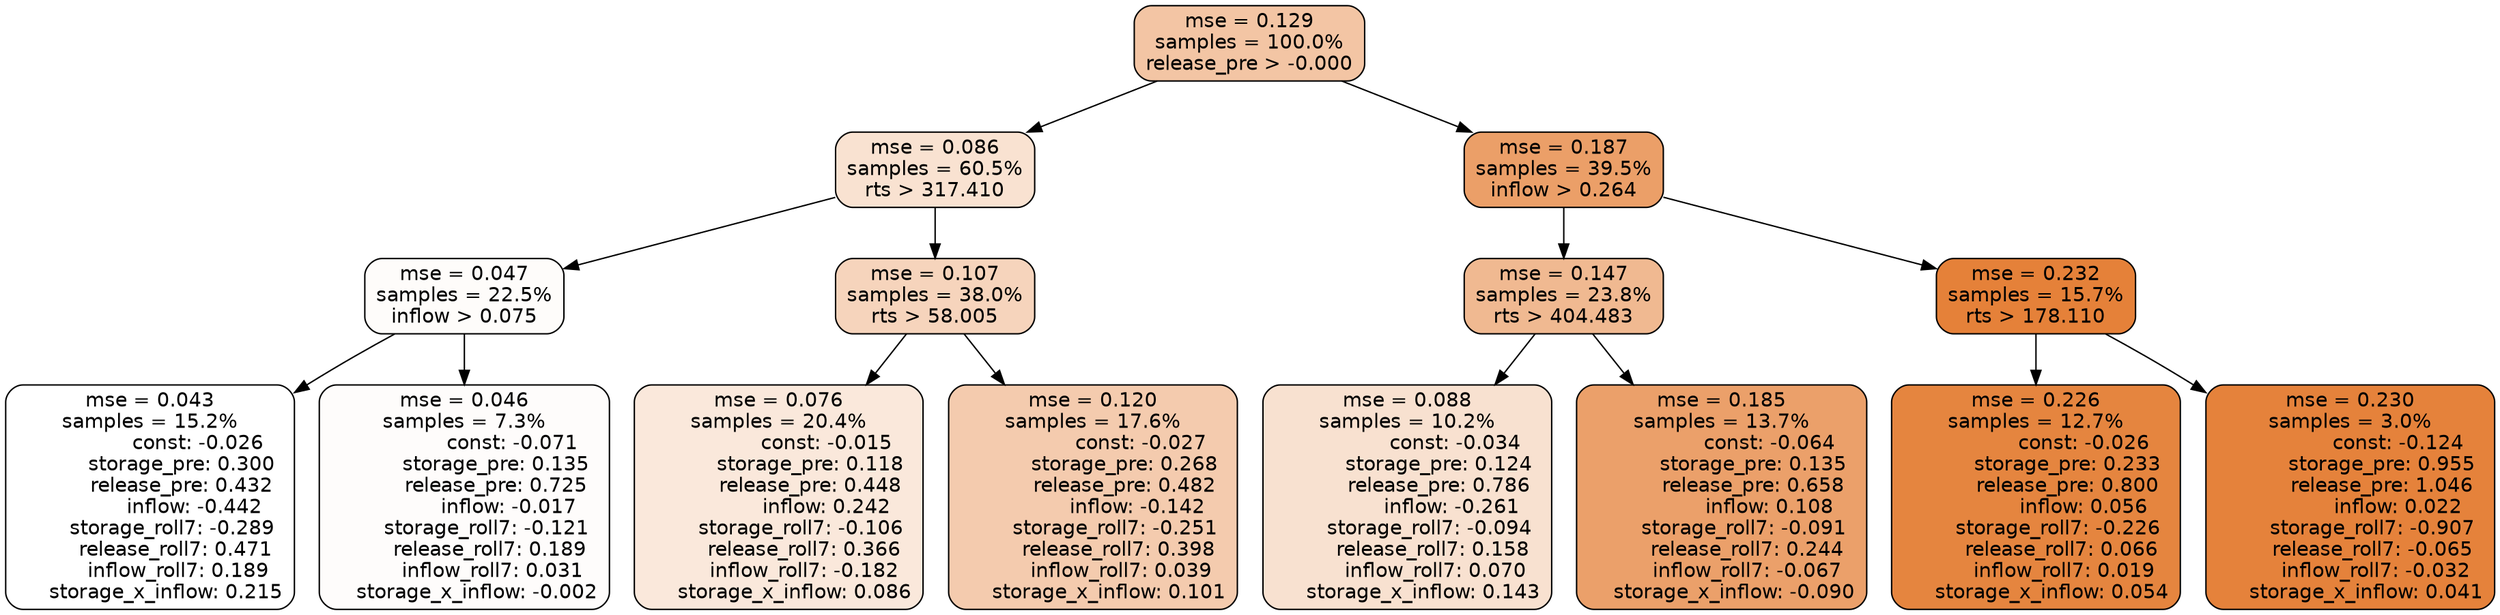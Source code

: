 digraph tree {
node [shape=rectangle, style="filled, rounded", color="black", fontname=helvetica] ;
edge [fontname=helvetica] ;
	"0" [label="mse = 0.129
samples = 100.0%
release_pre > -0.000", fillcolor="#f3c5a4"]
	"1" [label="mse = 0.086
samples = 60.5%
rts > 317.410", fillcolor="#f9e2d1"]
	"8" [label="mse = 0.187
samples = 39.5%
inflow > 0.264", fillcolor="#eb9f68"]
	"5" [label="mse = 0.047
samples = 22.5%
inflow > 0.075", fillcolor="#fefcfa"]
	"2" [label="mse = 0.107
samples = 38.0%
rts > 58.005", fillcolor="#f6d4bc"]
	"9" [label="mse = 0.147
samples = 23.8%
rts > 404.483", fillcolor="#f0b991"]
	"12" [label="mse = 0.232
samples = 15.7%
rts > 178.110", fillcolor="#e58139"]
	"6" [label="mse = 0.043
samples = 15.2%
               const: -0.026
          storage_pre: 0.300
          release_pre: 0.432
              inflow: -0.442
       storage_roll7: -0.289
        release_roll7: 0.471
         inflow_roll7: 0.189
     storage_x_inflow: 0.215", fillcolor="#ffffff"]
	"7" [label="mse = 0.046
samples = 7.3%
               const: -0.071
          storage_pre: 0.135
          release_pre: 0.725
              inflow: -0.017
       storage_roll7: -0.121
        release_roll7: 0.189
         inflow_roll7: 0.031
    storage_x_inflow: -0.002", fillcolor="#fefcfb"]
	"3" [label="mse = 0.076
samples = 20.4%
               const: -0.015
          storage_pre: 0.118
          release_pre: 0.448
               inflow: 0.242
       storage_roll7: -0.106
        release_roll7: 0.366
        inflow_roll7: -0.182
     storage_x_inflow: 0.086", fillcolor="#fae8db"]
	"4" [label="mse = 0.120
samples = 17.6%
               const: -0.027
          storage_pre: 0.268
          release_pre: 0.482
              inflow: -0.142
       storage_roll7: -0.251
        release_roll7: 0.398
         inflow_roll7: 0.039
     storage_x_inflow: 0.101", fillcolor="#f4cbae"]
	"11" [label="mse = 0.088
samples = 10.2%
               const: -0.034
          storage_pre: 0.124
          release_pre: 0.786
              inflow: -0.261
       storage_roll7: -0.094
        release_roll7: 0.158
         inflow_roll7: 0.070
     storage_x_inflow: 0.143", fillcolor="#f8e1d0"]
	"10" [label="mse = 0.185
samples = 13.7%
               const: -0.064
          storage_pre: 0.135
          release_pre: 0.658
               inflow: 0.108
       storage_roll7: -0.091
        release_roll7: 0.244
        inflow_roll7: -0.067
    storage_x_inflow: -0.090", fillcolor="#eba06a"]
	"13" [label="mse = 0.226
samples = 12.7%
               const: -0.026
          storage_pre: 0.233
          release_pre: 0.800
               inflow: 0.056
       storage_roll7: -0.226
        release_roll7: 0.066
         inflow_roll7: 0.019
     storage_x_inflow: 0.054", fillcolor="#e5853f"]
	"14" [label="mse = 0.230
samples = 3.0%
               const: -0.124
          storage_pre: 0.955
          release_pre: 1.046
               inflow: 0.022
       storage_roll7: -0.907
       release_roll7: -0.065
        inflow_roll7: -0.032
     storage_x_inflow: 0.041", fillcolor="#e5823b"]

	"0" -> "1"
	"0" -> "8"
	"1" -> "2"
	"1" -> "5"
	"8" -> "9"
	"8" -> "12"
	"5" -> "6"
	"5" -> "7"
	"2" -> "3"
	"2" -> "4"
	"9" -> "10"
	"9" -> "11"
	"12" -> "13"
	"12" -> "14"
}